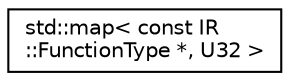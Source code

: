 digraph "Graphical Class Hierarchy"
{
  edge [fontname="Helvetica",fontsize="10",labelfontname="Helvetica",labelfontsize="10"];
  node [fontname="Helvetica",fontsize="10",shape=record];
  rankdir="LR";
  Node0 [label="std::map\< const IR\l::FunctionType *, U32 \>",height=0.2,width=0.4,color="black", fillcolor="white", style="filled",URL="$classstd_1_1map.html"];
}
